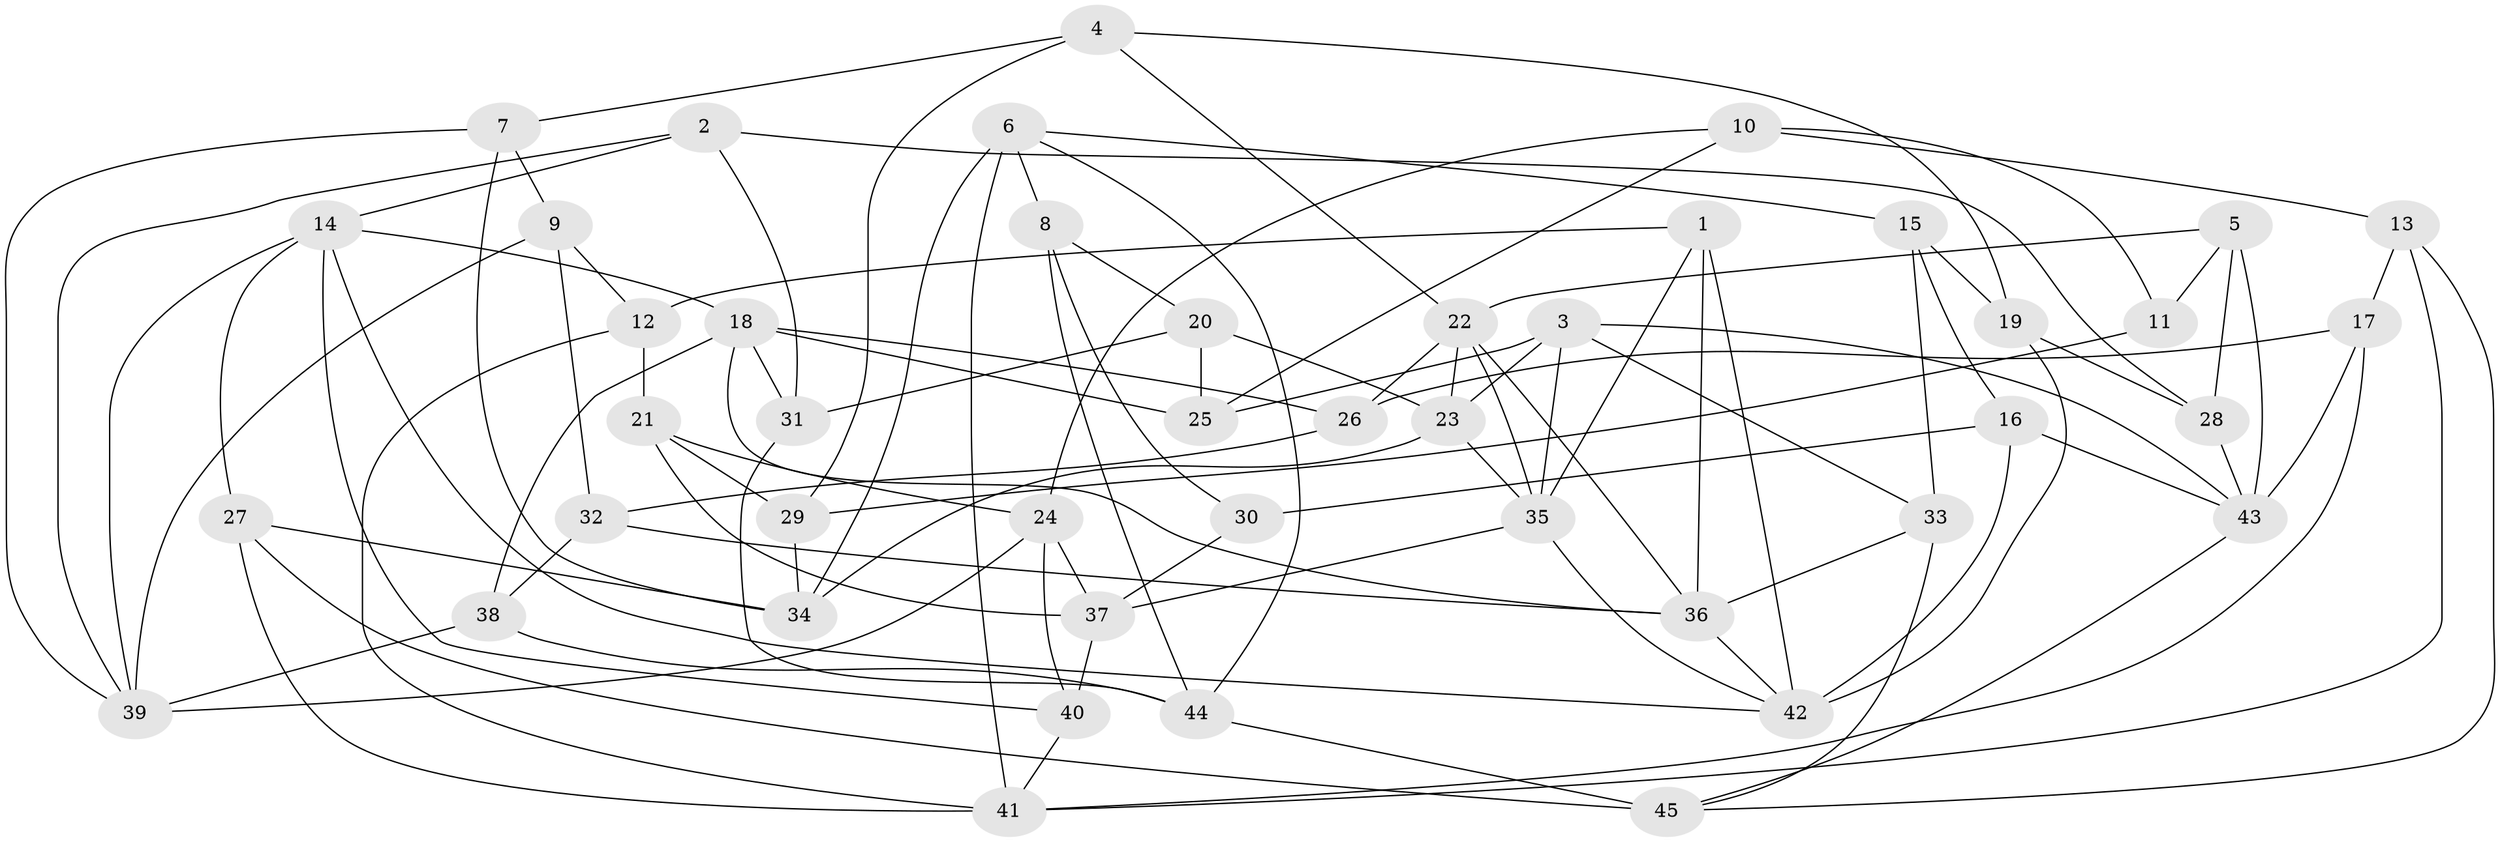 // original degree distribution, {4: 1.0}
// Generated by graph-tools (version 1.1) at 2025/38/03/04/25 23:38:17]
// undirected, 45 vertices, 102 edges
graph export_dot {
  node [color=gray90,style=filled];
  1;
  2;
  3;
  4;
  5;
  6;
  7;
  8;
  9;
  10;
  11;
  12;
  13;
  14;
  15;
  16;
  17;
  18;
  19;
  20;
  21;
  22;
  23;
  24;
  25;
  26;
  27;
  28;
  29;
  30;
  31;
  32;
  33;
  34;
  35;
  36;
  37;
  38;
  39;
  40;
  41;
  42;
  43;
  44;
  45;
  1 -- 12 [weight=1.0];
  1 -- 35 [weight=1.0];
  1 -- 36 [weight=1.0];
  1 -- 42 [weight=1.0];
  2 -- 14 [weight=1.0];
  2 -- 28 [weight=1.0];
  2 -- 31 [weight=1.0];
  2 -- 39 [weight=1.0];
  3 -- 23 [weight=2.0];
  3 -- 25 [weight=1.0];
  3 -- 33 [weight=1.0];
  3 -- 35 [weight=1.0];
  3 -- 43 [weight=1.0];
  4 -- 7 [weight=1.0];
  4 -- 19 [weight=1.0];
  4 -- 22 [weight=1.0];
  4 -- 29 [weight=1.0];
  5 -- 11 [weight=1.0];
  5 -- 22 [weight=1.0];
  5 -- 28 [weight=1.0];
  5 -- 43 [weight=1.0];
  6 -- 8 [weight=1.0];
  6 -- 15 [weight=1.0];
  6 -- 34 [weight=2.0];
  6 -- 41 [weight=1.0];
  6 -- 44 [weight=1.0];
  7 -- 9 [weight=1.0];
  7 -- 34 [weight=1.0];
  7 -- 39 [weight=1.0];
  8 -- 20 [weight=1.0];
  8 -- 30 [weight=1.0];
  8 -- 44 [weight=1.0];
  9 -- 12 [weight=1.0];
  9 -- 32 [weight=1.0];
  9 -- 39 [weight=1.0];
  10 -- 11 [weight=2.0];
  10 -- 13 [weight=1.0];
  10 -- 24 [weight=2.0];
  10 -- 25 [weight=1.0];
  11 -- 29 [weight=1.0];
  12 -- 21 [weight=1.0];
  12 -- 41 [weight=1.0];
  13 -- 17 [weight=1.0];
  13 -- 41 [weight=1.0];
  13 -- 45 [weight=1.0];
  14 -- 18 [weight=1.0];
  14 -- 27 [weight=1.0];
  14 -- 39 [weight=1.0];
  14 -- 40 [weight=1.0];
  14 -- 42 [weight=1.0];
  15 -- 16 [weight=1.0];
  15 -- 19 [weight=1.0];
  15 -- 33 [weight=1.0];
  16 -- 30 [weight=1.0];
  16 -- 42 [weight=1.0];
  16 -- 43 [weight=1.0];
  17 -- 26 [weight=1.0];
  17 -- 41 [weight=1.0];
  17 -- 43 [weight=1.0];
  18 -- 25 [weight=1.0];
  18 -- 26 [weight=1.0];
  18 -- 31 [weight=1.0];
  18 -- 36 [weight=1.0];
  18 -- 38 [weight=1.0];
  19 -- 28 [weight=1.0];
  19 -- 42 [weight=1.0];
  20 -- 23 [weight=1.0];
  20 -- 25 [weight=1.0];
  20 -- 31 [weight=1.0];
  21 -- 24 [weight=1.0];
  21 -- 29 [weight=1.0];
  21 -- 37 [weight=1.0];
  22 -- 23 [weight=1.0];
  22 -- 26 [weight=1.0];
  22 -- 35 [weight=1.0];
  22 -- 36 [weight=1.0];
  23 -- 34 [weight=1.0];
  23 -- 35 [weight=1.0];
  24 -- 37 [weight=1.0];
  24 -- 39 [weight=1.0];
  24 -- 40 [weight=1.0];
  26 -- 32 [weight=1.0];
  27 -- 34 [weight=1.0];
  27 -- 41 [weight=1.0];
  27 -- 45 [weight=1.0];
  28 -- 43 [weight=1.0];
  29 -- 34 [weight=1.0];
  30 -- 37 [weight=2.0];
  31 -- 44 [weight=1.0];
  32 -- 36 [weight=1.0];
  32 -- 38 [weight=1.0];
  33 -- 36 [weight=1.0];
  33 -- 45 [weight=1.0];
  35 -- 37 [weight=1.0];
  35 -- 42 [weight=1.0];
  36 -- 42 [weight=1.0];
  37 -- 40 [weight=1.0];
  38 -- 39 [weight=1.0];
  38 -- 44 [weight=1.0];
  40 -- 41 [weight=1.0];
  43 -- 45 [weight=1.0];
  44 -- 45 [weight=2.0];
}
